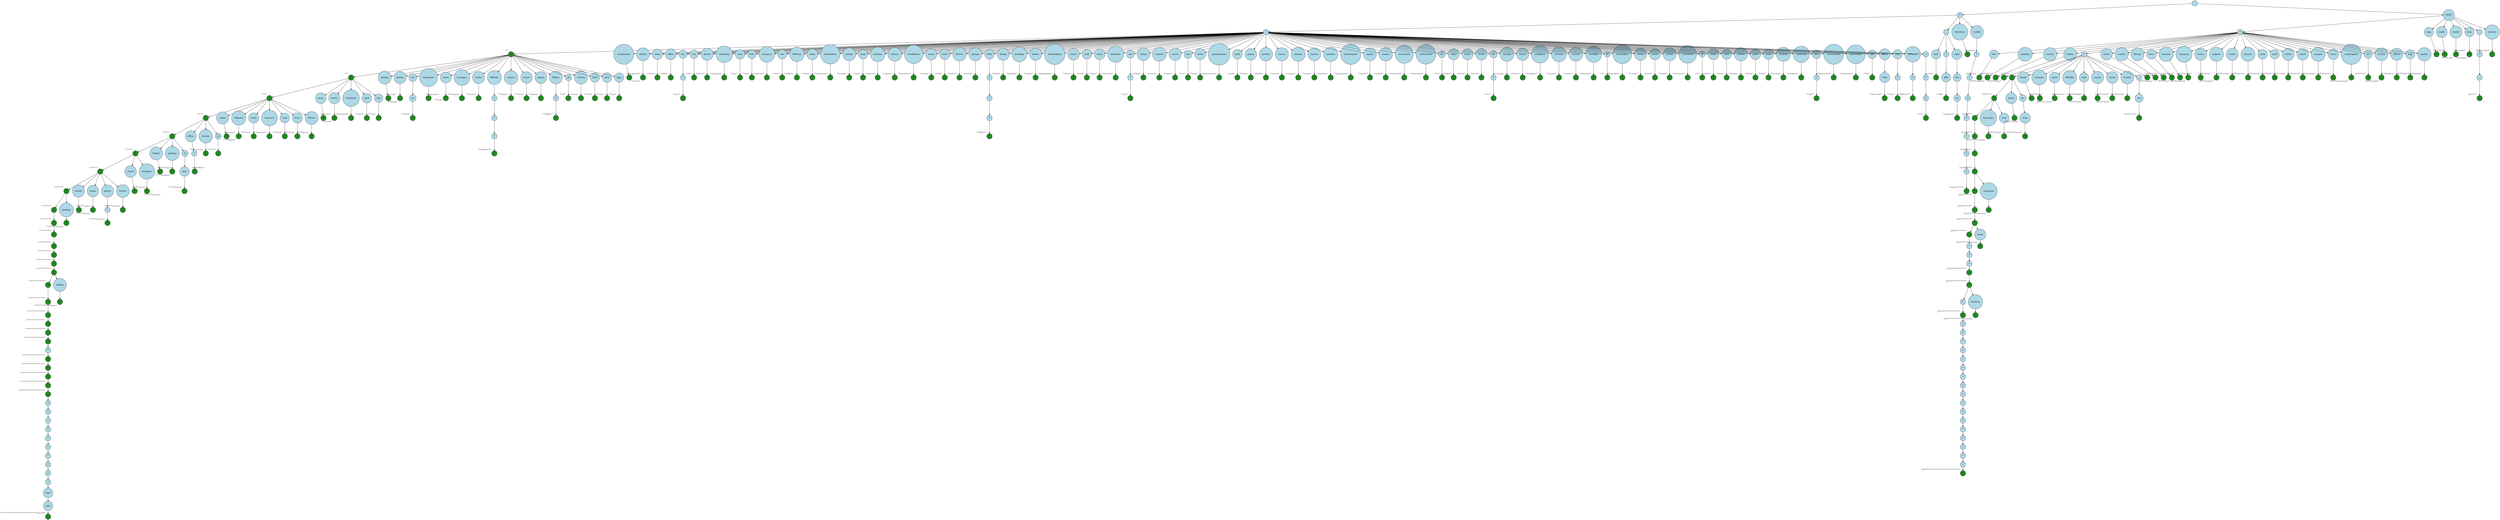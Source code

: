 digraph {
graph [
  nodesep=0.25,
  ranksep=0.3,
  splines=line
];
node [
  style=filled,
  fillcolor=lightblue,
  shape=circle
];
edge [
  arrowsize=0.8,
  color=black
];

94165189569744 [
  label=""
];
94165189609096 [
  label="*"
];
140291435793360 [
  label="*"
];
140291435798688 [
  label="*"
  xlabel=<<FONT COLOR="grey25" POINT-SIZE="12">***</FONT>>
  fillcolor="forestgreen"
  color="black"
];
140291435798400 [
  label="*"
  xlabel=<<FONT COLOR="grey25" POINT-SIZE="12">****</FONT>>
  fillcolor="forestgreen"
  color="black"
];
140291435798112 [
  label="*"
  xlabel=<<FONT COLOR="grey25" POINT-SIZE="12">*****</FONT>>
  fillcolor="forestgreen"
  color="black"
];
140291435797824 [
  label="*"
  xlabel=<<FONT COLOR="grey25" POINT-SIZE="12">******</FONT>>
  fillcolor="forestgreen"
  color="black"
];
140291435793120 [
  label="*"
  xlabel=<<FONT COLOR="grey25" POINT-SIZE="12">*******</FONT>>
  fillcolor="forestgreen"
  color="black"
];
140291433373296 [
  label="*"
  xlabel=<<FONT COLOR="grey25" POINT-SIZE="12">********</FONT>>
  fillcolor="forestgreen"
  color="black"
];
140291433365744 [
  label="*"
  xlabel=<<FONT COLOR="grey25" POINT-SIZE="12">*********</FONT>>
  fillcolor="forestgreen"
  color="black"
];
140291433380464 [
  label="*"
  xlabel=<<FONT COLOR="grey25" POINT-SIZE="12">**********</FONT>>
  fillcolor="forestgreen"
  color="black"
];
140291433370544 [
  label="*"
  xlabel=<<FONT COLOR="grey25" POINT-SIZE="12">***********</FONT>>
  fillcolor="forestgreen"
  color="black"
];
140291433378096 [
  label="*"
  xlabel=<<FONT COLOR="grey25" POINT-SIZE="12">************</FONT>>
  fillcolor="forestgreen"
  color="black"
];
140291433365808 [
  label="*"
  xlabel=<<FONT COLOR="grey25" POINT-SIZE="12">*************</FONT>>
  fillcolor="forestgreen"
  color="black"
];
140291433372976 [
  label="*"
  xlabel=<<FONT COLOR="grey25" POINT-SIZE="12">**************</FONT>>
  fillcolor="forestgreen"
  color="black"
];
140291433377520 [
  label="*"
  xlabel=<<FONT COLOR="grey25" POINT-SIZE="12">***************</FONT>>
  fillcolor="forestgreen"
  color="black"
];
140291433378992 [
  label="*"
  xlabel=<<FONT COLOR="grey25" POINT-SIZE="12">****************</FONT>>
  fillcolor="forestgreen"
  color="black"
];
140291433381168 [
  label="*"
  xlabel=<<FONT COLOR="grey25" POINT-SIZE="12">*****************</FONT>>
  fillcolor="forestgreen"
  color="black"
];
140291433379824 [
  label="*"
  xlabel=<<FONT COLOR="grey25" POINT-SIZE="12">******************</FONT>>
  fillcolor="forestgreen"
  color="black"
];
140291433368624 [
  label="*"
  xlabel=<<FONT COLOR="grey25" POINT-SIZE="12">*******************</FONT>>
  fillcolor="forestgreen"
  color="black"
];
140291433376368 [
  label="*"
  xlabel=<<FONT COLOR="grey25" POINT-SIZE="12">********************</FONT>>
  fillcolor="forestgreen"
  color="black"
];
140291433368688 [
  label="*"
  xlabel=<<FONT COLOR="grey25" POINT-SIZE="12">*********************</FONT>>
  fillcolor="forestgreen"
  color="black"
];
140291433376624 [
  label="*"
  xlabel=<<FONT COLOR="grey25" POINT-SIZE="12">**********************</FONT>>
  fillcolor="forestgreen"
  color="black"
];
140291433366448 [
  label="*"
  xlabel=<<FONT COLOR="grey25" POINT-SIZE="12">***********************</FONT>>
  fillcolor="forestgreen"
  color="black"
];
140289730786560 [
  label="*"
];
140289730780160 [
  label="*"
  xlabel=<<FONT COLOR="grey25" POINT-SIZE="12">*************************</FONT>>
  fillcolor="forestgreen"
  color="black"
];
140289730786400 [
  label="*"
  xlabel=<<FONT COLOR="grey25" POINT-SIZE="12">**************************</FONT>>
  fillcolor="forestgreen"
  color="black"
];
140289730777680 [
  label="*"
  xlabel=<<FONT COLOR="grey25" POINT-SIZE="12">***************************</FONT>>
  fillcolor="forestgreen"
  color="black"
];
140289730780720 [
  label="*"
  xlabel=<<FONT COLOR="grey25" POINT-SIZE="12">****************************</FONT>>
  fillcolor="forestgreen"
  color="black"
];
140289730781520 [
  label="*"
  xlabel=<<FONT COLOR="grey25" POINT-SIZE="12">*****************************</FONT>>
  fillcolor="forestgreen"
  color="black"
];
140289730774400 [
  label="*"
];
140289730779520 [
  label="*"
];
140289730782640 [
  label="*"
];
140289730777040 [
  label="*"
];
140289730775040 [
  label="*"
];
140289730783280 [
  label="*"
];
140289730777760 [
  label="*"
];
140289730777840 [
  label="*"
];
140289730782000 [
  label="*"
];
140289730774880 [
  label="*"
];
140291436913136 [
  label="door"
];
140291436913424 [
  label="next"
];
140291436911408 [
  label="*"
  xlabel=<<FONT COLOR="grey25" POINT-SIZE="12">***************************************doornext*</FONT>>
  fillcolor="forestgreen"
  color="black"
];
140291433372016 [
  label="london"
];
140291954617888 [
  label="*"
  xlabel=<<FONT COLOR="grey25" POINT-SIZE="12">*****************london*</FONT>>
  fillcolor="forestgreen"
  color="black"
];
140291433370288 [
  label="parking"
];
140291433376048 [
  label="*"
  xlabel=<<FONT COLOR="grey25" POINT-SIZE="12">**********parking*</FONT>>
  fillcolor="forestgreen"
  color="black"
];
140291433371568 [
  label="center"
];
140291433376176 [
  label="*"
  xlabel=<<FONT COLOR="grey25" POINT-SIZE="12">*********center*</FONT>>
  fillcolor="forestgreen"
  color="black"
];
140291433380080 [
  label="buses"
];
140291433368240 [
  label="*"
  xlabel=<<FONT COLOR="grey25" POINT-SIZE="12">*********buses*</FONT>>
  fillcolor="forestgreen"
  color="black"
];
140291433375024 [
  label="prison"
];
140291433370416 [
  label="*"
];
140291433366768 [
  label="*"
  xlabel=<<FONT COLOR="grey25" POINT-SIZE="12">*********prison**</FONT>>
  fillcolor="forestgreen"
  color="black"
];
140291433372592 [
  label="london"
];
140291433373680 [
  label="*"
  xlabel=<<FONT COLOR="grey25" POINT-SIZE="12">*********london*</FONT>>
  fillcolor="forestgreen"
  color="black"
];
140291433379632 [
  label="street"
];
140291433377008 [
  label="*"
  xlabel=<<FONT COLOR="grey25" POINT-SIZE="12">********street*</FONT>>
  fillcolor="forestgreen"
  color="black"
];
140291433371888 [
  label="brisbane"
];
140291433377968 [
  label="*"
  xlabel=<<FONT COLOR="grey25" POINT-SIZE="12">********brisbane*</FONT>>
  fillcolor="forestgreen"
  color="black"
];
140291433583344 [
  label="london"
];
140291433589616 [
  label="*"
  xlabel=<<FONT COLOR="grey25" POINT-SIZE="12">*******london*</FONT>>
  fillcolor="forestgreen"
  color="black"
];
140291433592304 [
  label="parking"
];
140291433593584 [
  label="*"
  xlabel=<<FONT COLOR="grey25" POINT-SIZE="12">*******parking*</FONT>>
  fillcolor="forestgreen"
  color="black"
];
140291433586928 [
  label="to"
];
140291433592560 [
  label="next"
];
140291433585072 [
  label="*"
  xlabel=<<FONT COLOR="grey25" POINT-SIZE="12">*******tonext*</FONT>>
  fillcolor="forestgreen"
  color="black"
];
140291433584752 [
  label="##es"
];
140291433589424 [
  label="*"
];
140291433582320 [
  label="*"
  xlabel=<<FONT COLOR="grey25" POINT-SIZE="12">******##es**</FONT>>
  fillcolor="forestgreen"
  color="black"
];
140291433581936 [
  label="toronto"
];
140291433586224 [
  label="*"
  xlabel=<<FONT COLOR="grey25" POINT-SIZE="12">******toronto*</FONT>>
  fillcolor="forestgreen"
  color="black"
];
140291433585456 [
  label="in"
];
140291433588592 [
  label="*"
  xlabel=<<FONT COLOR="grey25" POINT-SIZE="12">******in*</FONT>>
  fillcolor="forestgreen"
  color="black"
];
140291433589168 [
  label="center"
];
140291433583472 [
  label="*"
  xlabel=<<FONT COLOR="grey25" POINT-SIZE="12">*****center*</FONT>>
  fillcolor="forestgreen"
  color="black"
];
140291433587696 [
  label="##park"
];
140291433582832 [
  label="*"
  xlabel=<<FONT COLOR="grey25" POINT-SIZE="12">*****##park*</FONT>>
  fillcolor="forestgreen"
  color="black"
];
140291433592112 [
  label="town"
];
140291433588528 [
  label="*"
  xlabel=<<FONT COLOR="grey25" POINT-SIZE="12">*****town*</FONT>>
  fillcolor="forestgreen"
  color="black"
];
140291433588720 [
  label="entrance"
];
140291433585584 [
  label="*"
  xlabel=<<FONT COLOR="grey25" POINT-SIZE="12">*****entrance*</FONT>>
  fillcolor="forestgreen"
  color="black"
];
140291433585776 [
  label="area"
];
140291433589872 [
  label="*"
  xlabel=<<FONT COLOR="grey25" POINT-SIZE="12">*****area*</FONT>>
  fillcolor="forestgreen"
  color="black"
];
140291433580080 [
  label="front"
];
140291433579056 [
  label="*"
  xlabel=<<FONT COLOR="grey25" POINT-SIZE="12">*****front*</FONT>>
  fillcolor="forestgreen"
  color="black"
];
140291433589680 [
  label="library"
];
140291433586480 [
  label="*"
  xlabel=<<FONT COLOR="grey25" POINT-SIZE="12">*****library*</FONT>>
  fillcolor="forestgreen"
  color="black"
];
140291433584432 [
  label="macy"
];
140291433592624 [
  label="*"
  xlabel=<<FONT COLOR="grey25" POINT-SIZE="12">****macy*</FONT>>
  fillcolor="forestgreen"
  color="black"
];
140291433588464 [
  label="hours"
];
140291433588272 [
  label="*"
  xlabel=<<FONT COLOR="grey25" POINT-SIZE="12">****hours*</FONT>>
  fillcolor="forestgreen"
  color="black"
];
140291433586416 [
  label="landmark"
];
140291433581808 [
  label="*"
  xlabel=<<FONT COLOR="grey25" POINT-SIZE="12">****landmark*</FONT>>
  fillcolor="forestgreen"
  color="black"
];
140291433582512 [
  label="park"
];
140291433587888 [
  label="*"
  xlabel=<<FONT COLOR="grey25" POINT-SIZE="12">****park*</FONT>>
  fillcolor="forestgreen"
  color="black"
];
140291433584496 [
  label="city"
];
140291433579184 [
  label="*"
  xlabel=<<FONT COLOR="grey25" POINT-SIZE="12">****city*</FONT>>
  fillcolor="forestgreen"
  color="black"
];
140291433578928 [
  label="garage"
];
140291433584048 [
  label="*"
  xlabel=<<FONT COLOR="grey25" POINT-SIZE="12">***garage*</FONT>>
  fillcolor="forestgreen"
  color="black"
];
140291433590768 [
  label="dining"
];
140291433582576 [
  label="*"
  xlabel=<<FONT COLOR="grey25" POINT-SIZE="12">***dining*</FONT>>
  fillcolor="forestgreen"
  color="black"
];
140291433443280 [
  label="the"
];
140291433590128 [
  label="on"
];
140291433585520 [
  label="*"
  xlabel=<<FONT COLOR="grey25" POINT-SIZE="12">***theon*</FONT>>
  fillcolor="forestgreen"
  color="black"
];
140291433593328 [
  label="apartment"
];
140291433591536 [
  label="*"
  xlabel=<<FONT COLOR="grey25" POINT-SIZE="12">***apartment*</FONT>>
  fillcolor="forestgreen"
  color="black"
];
140291433581040 [
  label="route"
];
140291433590896 [
  label="*"
  xlabel=<<FONT COLOR="grey25" POINT-SIZE="12">***route*</FONT>>
  fillcolor="forestgreen"
  color="black"
];
140291433581872 [
  label="boutique"
];
140291433582384 [
  label="*"
  xlabel=<<FONT COLOR="grey25" POINT-SIZE="12">***boutique*</FONT>>
  fillcolor="forestgreen"
  color="black"
];
140291433589808 [
  label="center"
];
140291433579632 [
  label="*"
  xlabel=<<FONT COLOR="grey25" POINT-SIZE="12">***center*</FONT>>
  fillcolor="forestgreen"
  color="black"
];
140291433592176 [
  label="##dale"
];
140291433584560 [
  label="*"
];
140291433594800 [
  label="*"
];
140291433589040 [
  label="*"
];
140291433581424 [
  label="*"
  xlabel=<<FONT COLOR="grey25" POINT-SIZE="12">***##dale****</FONT>>
  fillcolor="forestgreen"
  color="black"
];
140291433580464 [
  label="visitors"
];
140291433588848 [
  label="*"
  xlabel=<<FONT COLOR="grey25" POINT-SIZE="12">***visitors*</FONT>>
  fillcolor="forestgreen"
  color="black"
];
140291433579504 [
  label="street"
];
140291433579568 [
  label="*"
  xlabel=<<FONT COLOR="grey25" POINT-SIZE="12">***street*</FONT>>
  fillcolor="forestgreen"
  color="black"
];
140291433594608 [
  label="phone"
];
140291433587120 [
  label="*"
  xlabel=<<FONT COLOR="grey25" POINT-SIZE="12">***phone*</FONT>>
  fillcolor="forestgreen"
  color="black"
];
140291433586672 [
  label="##gra"
];
140291433591280 [
  label="*"
];
140291433582768 [
  label="*"
  xlabel=<<FONT COLOR="grey25" POINT-SIZE="12">***##gra**</FONT>>
  fillcolor="forestgreen"
  color="black"
];
140291433434256 [
  label="cb"
];
140291433433536 [
  label="*"
  xlabel=<<FONT COLOR="grey25" POINT-SIZE="12">***cb*</FONT>>
  fillcolor="forestgreen"
  color="black"
];
140291433582256 [
  label="central"
];
140291433588784 [
  label="*"
  xlabel=<<FONT COLOR="grey25" POINT-SIZE="12">***central*</FONT>>
  fillcolor="forestgreen"
  color="black"
];
140291433444336 [
  label="food"
];
140291433583088 [
  label="*"
  xlabel=<<FONT COLOR="grey25" POINT-SIZE="12">***food*</FONT>>
  fillcolor="forestgreen"
  color="black"
];
140291433437856 [
  label="area"
];
140291433589744 [
  label="*"
  xlabel=<<FONT COLOR="grey25" POINT-SIZE="12">***area*</FONT>>
  fillcolor="forestgreen"
  color="black"
];
140291433439344 [
  label="plan"
];
140291433583024 [
  label="*"
  xlabel=<<FONT COLOR="grey25" POINT-SIZE="12">***plan*</FONT>>
  fillcolor="forestgreen"
  color="black"
];
140291433583664 [
  label="receptionist"
];
140291433587440 [
  label="*"
  xlabel=<<FONT COLOR="grey25" POINT-SIZE="12">**receptionist*</FONT>>
  fillcolor="forestgreen"
  color="black"
];
140291433586608 [
  label="station"
];
140291433590960 [
  label="*"
  xlabel=<<FONT COLOR="grey25" POINT-SIZE="12">**station*</FONT>>
  fillcolor="forestgreen"
  color="black"
];
140291433441120 [
  label="away"
];
140291433440928 [
  label="*"
  xlabel=<<FONT COLOR="grey25" POINT-SIZE="12">**away*</FONT>>
  fillcolor="forestgreen"
  color="black"
];
140291433587248 [
  label="office"
];
140291434333168 [
  label="*"
  xlabel=<<FONT COLOR="grey25" POINT-SIZE="12">**office*</FONT>>
  fillcolor="forestgreen"
  color="black"
];
140291433444720 [
  label="bus"
];
140291433432384 [
  label="*"
];
140291433432768 [
  label="*"
  xlabel=<<FONT COLOR="grey25" POINT-SIZE="12">**bus**</FONT>>
  fillcolor="forestgreen"
  color="black"
];
140291433433152 [
  label="city"
];
140291433439920 [
  label="*"
  xlabel=<<FONT COLOR="grey25" POINT-SIZE="12">**city*</FONT>>
  fillcolor="forestgreen"
  color="black"
];
140291434345904 [
  label="places"
];
140291434335344 [
  label="*"
  xlabel=<<FONT COLOR="grey25" POINT-SIZE="12">**places*</FONT>>
  fillcolor="forestgreen"
  color="black"
];
140291434337584 [
  label="exploring"
];
140291434338736 [
  label="*"
  xlabel=<<FONT COLOR="grey25" POINT-SIZE="12">**exploring*</FONT>>
  fillcolor="forestgreen"
  color="black"
];
140291433434016 [
  label="area"
];
140291433435120 [
  label="*"
  xlabel=<<FONT COLOR="grey25" POINT-SIZE="12">**area*</FONT>>
  fillcolor="forestgreen"
  color="black"
];
140291433432960 [
  label="hub"
];
140291433446400 [
  label="*"
  xlabel=<<FONT COLOR="grey25" POINT-SIZE="12">**hub*</FONT>>
  fillcolor="forestgreen"
  color="black"
];
140291434344240 [
  label="entrance"
];
140291434338032 [
  label="*"
  xlabel=<<FONT COLOR="grey25" POINT-SIZE="12">**entrance*</FONT>>
  fillcolor="forestgreen"
  color="black"
];
140291433444480 [
  label="east"
];
140291433446256 [
  label="*"
  xlabel=<<FONT COLOR="grey25" POINT-SIZE="12">**east*</FONT>>
  fillcolor="forestgreen"
  color="black"
];
140291434346672 [
  label="##bury"
];
140291434337520 [
  label="*"
  xlabel=<<FONT COLOR="grey25" POINT-SIZE="12">**##bury*</FONT>>
  fillcolor="forestgreen"
  color="black"
];
140291433447216 [
  label="milan"
];
140291434338608 [
  label="*"
  xlabel=<<FONT COLOR="grey25" POINT-SIZE="12">**milan*</FONT>>
  fillcolor="forestgreen"
  color="black"
];
140291434332528 [
  label="amsterdam"
];
140291434345328 [
  label="*"
  xlabel=<<FONT COLOR="grey25" POINT-SIZE="12">**amsterdam*</FONT>>
  fillcolor="forestgreen"
  color="black"
];
140291434336560 [
  label="europe"
];
140291434340144 [
  label="*"
  xlabel=<<FONT COLOR="grey25" POINT-SIZE="12">**europe*</FONT>>
  fillcolor="forestgreen"
  color="black"
];
140291433441168 [
  label="map"
];
140291433442704 [
  label="*"
  xlabel=<<FONT COLOR="grey25" POINT-SIZE="12">**map*</FONT>>
  fillcolor="forestgreen"
  color="black"
];
140291434348272 [
  label="stations"
];
140291434342640 [
  label="*"
  xlabel=<<FONT COLOR="grey25" POINT-SIZE="12">**stations*</FONT>>
  fillcolor="forestgreen"
  color="black"
];
140291434344048 [
  label="centers"
];
140291434332400 [
  label="*"
  xlabel=<<FONT COLOR="grey25" POINT-SIZE="12">**centers*</FONT>>
  fillcolor="forestgreen"
  color="black"
];
140291434346288 [
  label="manhattan"
];
140291434341040 [
  label="*"
  xlabel=<<FONT COLOR="grey25" POINT-SIZE="12">**manhattan*</FONT>>
  fillcolor="forestgreen"
  color="black"
];
140291433440592 [
  label="arena"
];
140291434338800 [
  label="*"
  xlabel=<<FONT COLOR="grey25" POINT-SIZE="12">**arena*</FONT>>
  fillcolor="forestgreen"
  color="black"
];
140291433439584 [
  label="hotel"
];
140291434344624 [
  label="*"
  xlabel=<<FONT COLOR="grey25" POINT-SIZE="12">**hotel*</FONT>>
  fillcolor="forestgreen"
  color="black"
];
140291434338416 [
  label="district"
];
140291434340464 [
  label="*"
  xlabel=<<FONT COLOR="grey25" POINT-SIZE="12">**district*</FONT>>
  fillcolor="forestgreen"
  color="black"
];
140291434341616 [
  label="garage"
];
140291434340656 [
  label="*"
  xlabel=<<FONT COLOR="grey25" POINT-SIZE="12">**garage*</FONT>>
  fillcolor="forestgreen"
  color="black"
];
140291436029888 [
  label="##y"
];
140291436031136 [
  label="*"
];
140291436032432 [
  label="*"
];
140291434345392 [
  label="*"
];
140291434339056 [
  label="*"
  xlabel=<<FONT COLOR="grey25" POINT-SIZE="12">**##y****</FONT>>
  fillcolor="forestgreen"
  color="black"
];
140291434347120 [
  label="dining"
];
140291434346032 [
  label="*"
  xlabel=<<FONT COLOR="grey25" POINT-SIZE="12">**dining*</FONT>>
  fillcolor="forestgreen"
  color="black"
];
140291434342384 [
  label="building"
];
140291434338864 [
  label="*"
  xlabel=<<FONT COLOR="grey25" POINT-SIZE="12">**building*</FONT>>
  fillcolor="forestgreen"
  color="black"
];
140291434335536 [
  label="lahore"
];
140291434337008 [
  label="*"
  xlabel=<<FONT COLOR="grey25" POINT-SIZE="12">**lahore*</FONT>>
  fillcolor="forestgreen"
  color="black"
];
140291434347440 [
  label="philadelphia"
];
140291434342512 [
  label="*"
  xlabel=<<FONT COLOR="grey25" POINT-SIZE="12">**philadelphia*</FONT>>
  fillcolor="forestgreen"
  color="black"
];
140291434343088 [
  label="street"
];
140291434334576 [
  label="*"
  xlabel=<<FONT COLOR="grey25" POINT-SIZE="12">**street*</FONT>>
  fillcolor="forestgreen"
  color="black"
];
140291436022016 [
  label="york"
];
140291436022976 [
  label="*"
  xlabel=<<FONT COLOR="grey25" POINT-SIZE="12">**york*</FONT>>
  fillcolor="forestgreen"
  color="black"
];
140291436023360 [
  label="salon"
];
140291434348080 [
  label="*"
  xlabel=<<FONT COLOR="grey25" POINT-SIZE="12">**salon*</FONT>>
  fillcolor="forestgreen"
  color="black"
];
140291434339312 [
  label="directory"
];
140291434342000 [
  label="*"
  xlabel=<<FONT COLOR="grey25" POINT-SIZE="12">**directory*</FONT>>
  fillcolor="forestgreen"
  color="black"
];
140291436025856 [
  label="out"
];
140291436031184 [
  label="*"
];
140291436032240 [
  label="*"
  xlabel=<<FONT COLOR="grey25" POINT-SIZE="12">**out**</FONT>>
  fillcolor="forestgreen"
  color="black"
];
140291434337328 [
  label="village"
];
140291434333296 [
  label="*"
  xlabel=<<FONT COLOR="grey25" POINT-SIZE="12">**village*</FONT>>
  fillcolor="forestgreen"
  color="black"
];
140291434339184 [
  label="centres"
];
140291434335664 [
  label="*"
  xlabel=<<FONT COLOR="grey25" POINT-SIZE="12">**centres*</FONT>>
  fillcolor="forestgreen"
  color="black"
];
140291434336752 [
  label="centre"
];
140291434343280 [
  label="*"
  xlabel=<<FONT COLOR="grey25" POINT-SIZE="12">**centre*</FONT>>
  fillcolor="forestgreen"
  color="black"
];
140291436025184 [
  label="ave"
];
140291436022064 [
  label="*"
  xlabel=<<FONT COLOR="grey25" POINT-SIZE="12">**ave*</FONT>>
  fillcolor="forestgreen"
  color="black"
];
140291434341104 [
  label="cities"
];
140291434337200 [
  label="*"
  xlabel=<<FONT COLOR="grey25" POINT-SIZE="12">**cities*</FONT>>
  fillcolor="forestgreen"
  color="black"
];
140291434333808 [
  label="pennsylvania"
];
140291434344560 [
  label="*"
  xlabel=<<FONT COLOR="grey25" POINT-SIZE="12">**pennsylvania*</FONT>>
  fillcolor="forestgreen"
  color="black"
];
140291436025328 [
  label="park"
];
140291436025568 [
  label="*"
  xlabel=<<FONT COLOR="grey25" POINT-SIZE="12">**park*</FONT>>
  fillcolor="forestgreen"
  color="black"
];
140291434336624 [
  label="palais"
];
140291434348208 [
  label="*"
  xlabel=<<FONT COLOR="grey25" POINT-SIZE="12">**palais*</FONT>>
  fillcolor="forestgreen"
  color="black"
];
140291434346736 [
  label="garden"
];
140291434344944 [
  label="*"
  xlabel=<<FONT COLOR="grey25" POINT-SIZE="12">**garden*</FONT>>
  fillcolor="forestgreen"
  color="black"
];
140291434340400 [
  label="venues"
];
140291434333232 [
  label="*"
  xlabel=<<FONT COLOR="grey25" POINT-SIZE="12">**venues*</FONT>>
  fillcolor="forestgreen"
  color="black"
];
140291434337264 [
  label="campus"
];
140291434347952 [
  label="*"
  xlabel=<<FONT COLOR="grey25" POINT-SIZE="12">**campus*</FONT>>
  fillcolor="forestgreen"
  color="black"
];
140291434347376 [
  label="london"
];
140291434337904 [
  label="*"
  xlabel=<<FONT COLOR="grey25" POINT-SIZE="12">**london*</FONT>>
  fillcolor="forestgreen"
  color="black"
];
140291434347504 [
  label="pavilion"
];
140291434342768 [
  label="*"
  xlabel=<<FONT COLOR="grey25" POINT-SIZE="12">**pavilion*</FONT>>
  fillcolor="forestgreen"
  color="black"
];
140291434340784 [
  label="indianapolis"
];
140291434335920 [
  label="*"
  xlabel=<<FONT COLOR="grey25" POINT-SIZE="12">**indianapolis*</FONT>>
  fillcolor="forestgreen"
  color="black"
];
140291434677936 [
  label="square"
];
140291434680688 [
  label="*"
  xlabel=<<FONT COLOR="grey25" POINT-SIZE="12">**square*</FONT>>
  fillcolor="forestgreen"
  color="black"
];
140291434691120 [
  label="avenue"
];
140291434692528 [
  label="*"
  xlabel=<<FONT COLOR="grey25" POINT-SIZE="12">**avenue*</FONT>>
  fillcolor="forestgreen"
  color="black"
];
140291434678256 [
  label="restaurant"
];
140291434687600 [
  label="*"
  xlabel=<<FONT COLOR="grey25" POINT-SIZE="12">**restaurant*</FONT>>
  fillcolor="forestgreen"
  color="black"
];
140291434682544 [
  label="switzerland"
];
140291434691504 [
  label="*"
  xlabel=<<FONT COLOR="grey25" POINT-SIZE="12">**switzerland*</FONT>>
  fillcolor="forestgreen"
  color="black"
];
140291436029648 [
  label="lot"
];
140291436030896 [
  label="*"
  xlabel=<<FONT COLOR="grey25" POINT-SIZE="12">**lot*</FONT>>
  fillcolor="forestgreen"
  color="black"
];
140291436030800 [
  label="tokyo"
];
140291434676272 [
  label="*"
  xlabel=<<FONT COLOR="grey25" POINT-SIZE="12">**tokyo*</FONT>>
  fillcolor="forestgreen"
  color="black"
];
140291436034832 [
  label="home"
];
140291436032384 [
  label="*"
  xlabel=<<FONT COLOR="grey25" POINT-SIZE="12">**home*</FONT>>
  fillcolor="forestgreen"
  color="black"
];
140291436031712 [
  label="bronx"
];
140291434684400 [
  label="*"
  xlabel=<<FONT COLOR="grey25" POINT-SIZE="12">**bronx*</FONT>>
  fillcolor="forestgreen"
  color="black"
];
140291436027248 [
  label="far"
];
140291436035648 [
  label="*"
];
140291436020624 [
  label="*"
  xlabel=<<FONT COLOR="grey25" POINT-SIZE="12">**far**</FONT>>
  fillcolor="forestgreen"
  color="black"
];
140291434688112 [
  label="chicago"
];
140291434687792 [
  label="*"
  xlabel=<<FONT COLOR="grey25" POINT-SIZE="12">**chicago*</FONT>>
  fillcolor="forestgreen"
  color="black"
];
140291434684784 [
  label="france"
];
140291434690992 [
  label="*"
  xlabel=<<FONT COLOR="grey25" POINT-SIZE="12">**france*</FONT>>
  fillcolor="forestgreen"
  color="black"
];
140291434689648 [
  label="neighbors"
];
140291434686832 [
  label="*"
  xlabel=<<FONT COLOR="grey25" POINT-SIZE="12">**neighbors*</FONT>>
  fillcolor="forestgreen"
  color="black"
];
140291434679984 [
  label="avenues"
];
140291434690352 [
  label="*"
  xlabel=<<FONT COLOR="grey25" POINT-SIZE="12">**avenues*</FONT>>
  fillcolor="forestgreen"
  color="black"
];
140291434691312 [
  label="visitors"
];
140291434686064 [
  label="*"
  xlabel=<<FONT COLOR="grey25" POINT-SIZE="12">**visitors*</FONT>>
  fillcolor="forestgreen"
  color="black"
];
140291434677488 [
  label="michigan"
];
140291434689392 [
  label="*"
  xlabel=<<FONT COLOR="grey25" POINT-SIZE="12">**michigan*</FONT>>
  fillcolor="forestgreen"
  color="black"
];
140290928854624 [
  label="la"
];
140290928855104 [
  label="*"
  xlabel=<<FONT COLOR="grey25" POINT-SIZE="12">**la*</FONT>>
  fillcolor="forestgreen"
  color="black"
];
140291434679664 [
  label="kensington"
];
140291434687728 [
  label="*"
  xlabel=<<FONT COLOR="grey25" POINT-SIZE="12">**kensington*</FONT>>
  fillcolor="forestgreen"
  color="black"
];
140291434692016 [
  label="center"
];
140291434684272 [
  label="*"
  xlabel=<<FONT COLOR="grey25" POINT-SIZE="12">**center*</FONT>>
  fillcolor="forestgreen"
  color="black"
];
140290928853904 [
  label="north"
];
140291434690160 [
  label="*"
  xlabel=<<FONT COLOR="grey25" POINT-SIZE="12">**north*</FONT>>
  fillcolor="forestgreen"
  color="black"
];
140291434685680 [
  label="outlets"
];
140291434692464 [
  label="*"
  xlabel=<<FONT COLOR="grey25" POINT-SIZE="12">**outlets*</FONT>>
  fillcolor="forestgreen"
  color="black"
];
140291434680560 [
  label="vancouver"
];
140291434678832 [
  label="*"
  xlabel=<<FONT COLOR="grey25" POINT-SIZE="12">**vancouver*</FONT>>
  fillcolor="forestgreen"
  color="black"
];
140290928865904 [
  label="nj"
];
140290928866336 [
  label="*"
  xlabel=<<FONT COLOR="grey25" POINT-SIZE="12">**nj*</FONT>>
  fillcolor="forestgreen"
  color="black"
];
140290928861824 [
  label="dubai"
];
140291434690672 [
  label="*"
  xlabel=<<FONT COLOR="grey25" POINT-SIZE="12">**dubai*</FONT>>
  fillcolor="forestgreen"
  color="black"
];
140290928868400 [
  label="barn"
];
140290928856256 [
  label="*"
  xlabel=<<FONT COLOR="grey25" POINT-SIZE="12">**barn*</FONT>>
  fillcolor="forestgreen"
  color="black"
];
140291434684208 [
  label="streets"
];
140291434682160 [
  label="*"
  xlabel=<<FONT COLOR="grey25" POINT-SIZE="12">**streets*</FONT>>
  fillcolor="forestgreen"
  color="black"
];
140290928864176 [
  label="paris"
];
140291434678128 [
  label="*"
  xlabel=<<FONT COLOR="grey25" POINT-SIZE="12">**paris*</FONT>>
  fillcolor="forestgreen"
  color="black"
];
140290928864704 [
  label="cairo"
];
140291434684720 [
  label="*"
  xlabel=<<FONT COLOR="grey25" POINT-SIZE="12">**cairo*</FONT>>
  fillcolor="forestgreen"
  color="black"
];
140291434682480 [
  label="parking"
];
140291434684144 [
  label="*"
  xlabel=<<FONT COLOR="grey25" POINT-SIZE="12">**parking*</FONT>>
  fillcolor="forestgreen"
  color="black"
];
140291434685360 [
  label="california"
];
140291434686000 [
  label="*"
  xlabel=<<FONT COLOR="grey25" POINT-SIZE="12">**california*</FONT>>
  fillcolor="forestgreen"
  color="black"
];
140290928864320 [
  label="alto"
];
140290928868112 [
  label="*"
];
140291434683440 [
  label="*"
  xlabel=<<FONT COLOR="grey25" POINT-SIZE="12">**alto**</FONT>>
  fillcolor="forestgreen"
  color="black"
];
140291434691760 [
  label="intersection"
];
140291434692336 [
  label="*"
  xlabel=<<FONT COLOR="grey25" POINT-SIZE="12">**intersection*</FONT>>
  fillcolor="forestgreen"
  color="black"
];
140291434690544 [
  label="attractions"
];
140291434691632 [
  label="*"
  xlabel=<<FONT COLOR="grey25" POINT-SIZE="12">**attractions*</FONT>>
  fillcolor="forestgreen"
  color="black"
];
140290928856544 [
  label="hall"
];
140290928854048 [
  label="*"
  xlabel=<<FONT COLOR="grey25" POINT-SIZE="12">**hall*</FONT>>
  fillcolor="forestgreen"
  color="black"
];
140290928854480 [
  label="##ca"
];
140291434688752 [
  label="tribe"
];
140291434685616 [
  label="*"
  xlabel=<<FONT COLOR="grey25" POINT-SIZE="12">**##catribe*</FONT>>
  fillcolor="forestgreen"
  color="black"
];
140290928855392 [
  label="stay"
];
140290928861152 [
  label="*"
];
140291434690224 [
  label="*"
  xlabel=<<FONT COLOR="grey25" POINT-SIZE="12">**stay**</FONT>>
  fillcolor="forestgreen"
  color="black"
];
140291434691248 [
  label="##hurst"
];
140291434686128 [
  label="*"
];
140291434676976 [
  label="*"
  xlabel=<<FONT COLOR="grey25" POINT-SIZE="12">**##hurst**</FONT>>
  fillcolor="forestgreen"
  color="black"
];
140290928859904 [
  label="c"
];
140290928863840 [
  label="*"
];
140290928868352 [
  label="d"
];
140290928862448 [
  label="*"
  xlabel=<<FONT COLOR="grey25" POINT-SIZE="12">**c*d*</FONT>>
  fillcolor="forestgreen"
  color="black"
];
140291435798640 [
  label="."
];
140290928866096 [
  label="east"
];
140290928853616 [
  label="*"
  xlabel=<<FONT COLOR="grey25" POINT-SIZE="12">*.east*</FONT>>
  fillcolor="forestgreen"
  color="black"
];
140290928853472 [
  label="*"
];
140290928855872 [
  label="##l"
];
140290928867296 [
  label="*"
  xlabel=<<FONT COLOR="grey25" POINT-SIZE="12">*.*##l*</FONT>>
  fillcolor="forestgreen"
  color="black"
];
140290928855776 [
  label="right"
];
140291434678064 [
  label="the"
];
140291434691824 [
  label="on"
];
140291434683888 [
  label="*"
  xlabel=<<FONT COLOR="grey25" POINT-SIZE="12">*.righttheon*</FONT>>
  fillcolor="forestgreen"
  color="black"
];
140291434686192 [
  label="directory"
];
140291434678384 [
  label="*"
  xlabel=<<FONT COLOR="grey25" POINT-SIZE="12">*directory*</FONT>>
  fillcolor="forestgreen"
  color="black"
];
140290928860336 [
  label="mobile"
];
140291434676720 [
  label="*"
];
140291434688368 [
  label="*"
];
140291434684016 [
  label="*"
];
140291429482352 [
  label="*"
];
140291429474032 [
  label="*"
];
140291429469040 [
  label="*"
];
140291429479472 [
  label="*"
];
140291429478704 [
  label="*"
  xlabel=<<FONT COLOR="grey25" POINT-SIZE="12">*mobile********</FONT>>
  fillcolor="forestgreen"
  color="black"
];
140291434466352 [
  label="[SEP]"
];
140291434531408 [
  label="*"
];
140291429470832 [
  label="hub"
];
140291429471152 [
  label="*"
  xlabel=<<FONT COLOR="grey25" POINT-SIZE="12">[SEP]*hub*</FONT>>
  fillcolor="forestgreen"
  color="black"
];
140291429479536 [
  label="parking"
];
140291429477936 [
  label="*"
  xlabel=<<FONT COLOR="grey25" POINT-SIZE="12">[SEP]*parking*</FONT>>
  fillcolor="forestgreen"
  color="black"
];
140291429478128 [
  label="streets"
];
140291429468528 [
  label="*"
  xlabel=<<FONT COLOR="grey25" POINT-SIZE="12">[SEP]*streets*</FONT>>
  fillcolor="forestgreen"
  color="black"
];
140291429478768 [
  label="london"
];
140291429476016 [
  label="*"
  xlabel=<<FONT COLOR="grey25" POINT-SIZE="12">[SEP]*london*</FONT>>
  fillcolor="forestgreen"
  color="black"
];
140291434541056 [
  label="*"
];
140291429474992 [
  label="*"
  xlabel=<<FONT COLOR="grey25" POINT-SIZE="12">[SEP]***</FONT>>
  fillcolor="forestgreen"
  color="black"
];
140291429477296 [
  label="*"
  xlabel=<<FONT COLOR="grey25" POINT-SIZE="12">[SEP]****</FONT>>
  fillcolor="forestgreen"
  color="black"
];
140291429479088 [
  label="*"
  xlabel=<<FONT COLOR="grey25" POINT-SIZE="12">[SEP]*****</FONT>>
  fillcolor="forestgreen"
  color="black"
];
140291429481200 [
  label="*"
  xlabel=<<FONT COLOR="grey25" POINT-SIZE="12">[SEP]******</FONT>>
  fillcolor="forestgreen"
  color="black"
];
140291429472368 [
  label="*"
  xlabel=<<FONT COLOR="grey25" POINT-SIZE="12">[SEP]*******</FONT>>
  fillcolor="forestgreen"
  color="black"
];
140291429481008 [
  label="*"
  xlabel=<<FONT COLOR="grey25" POINT-SIZE="12">[SEP]********</FONT>>
  fillcolor="forestgreen"
  color="black"
];
140291429467440 [
  label="*"
  xlabel=<<FONT COLOR="grey25" POINT-SIZE="12">[SEP]*********</FONT>>
  fillcolor="forestgreen"
  color="black"
];
140291429475376 [
  label="*"
  xlabel=<<FONT COLOR="grey25" POINT-SIZE="12">[SEP]**********</FONT>>
  fillcolor="forestgreen"
  color="black"
];
140291429481968 [
  label="*"
  xlabel=<<FONT COLOR="grey25" POINT-SIZE="12">[SEP]***********</FONT>>
  fillcolor="forestgreen"
  color="black"
];
140291429471920 [
  label="*"
  xlabel=<<FONT COLOR="grey25" POINT-SIZE="12">[SEP]************</FONT>>
  fillcolor="forestgreen"
  color="black"
];
140291429477232 [
  label="*"
];
140291429480816 [
  label="*"
];
140291429474672 [
  label="*"
];
140291429468144 [
  label="*"
  xlabel=<<FONT COLOR="grey25" POINT-SIZE="12">[SEP]****************</FONT>>
  fillcolor="forestgreen"
  color="black"
];
140291429472624 [
  label="*"
  xlabel=<<FONT COLOR="grey25" POINT-SIZE="12">[SEP]*****************</FONT>>
  fillcolor="forestgreen"
  color="black"
];
140291429466800 [
  label="*"
];
140289730787840 [
  label="*"
  xlabel=<<FONT COLOR="grey25" POINT-SIZE="12">[SEP]*******************</FONT>>
  fillcolor="forestgreen"
  color="black"
];
140289730787120 [
  label="*"
];
140289730779200 [
  label="*"
];
140289730788720 [
  label="*"
];
140289730783440 [
  label="*"
];
140289730776080 [
  label="*"
];
140289730783120 [
  label="*"
];
140289730776800 [
  label="*"
];
140289730783920 [
  label="*"
];
140289730777120 [
  label="*"
];
140289730785360 [
  label="*"
];
140289730783760 [
  label="*"
];
140289730782320 [
  label="*"
];
140289730775120 [
  label="*"
];
140289730781040 [
  label="*"
];
140289730784240 [
  label="*"
];
140289711138416 [
  label="*"
];
140289711136304 [
  label="*"
];
140289711139088 [
  label="*"
  xlabel=<<FONT COLOR="grey25" POINT-SIZE="12">[SEP]*************************************</FONT>>
  fillcolor="forestgreen"
  color="black"
];
140294642664512 [
  label="location"
];
140289730785840 [
  label="*"
  xlabel=<<FONT COLOR="grey25" POINT-SIZE="12">[SEP]*****************location*</FONT>>
  fillcolor="forestgreen"
  color="black"
];
140291429476080 [
  label="home"
];
140291429473776 [
  label="*"
  xlabel=<<FONT COLOR="grey25" POINT-SIZE="12">[SEP]***********home*</FONT>>
  fillcolor="forestgreen"
  color="black"
];
140291429466224 [
  label="anywhere"
];
140291429466288 [
  label="*"
  xlabel=<<FONT COLOR="grey25" POINT-SIZE="12">[SEP]********anywhere*</FONT>>
  fillcolor="forestgreen"
  color="black"
];
140291429473648 [
  label="boroughs"
];
140291429474224 [
  label="*"
  xlabel=<<FONT COLOR="grey25" POINT-SIZE="12">[SEP]****boroughs*</FONT>>
  fillcolor="forestgreen"
  color="black"
];
140291429479728 [
  label="near"
];
140291429468016 [
  label="*"
  xlabel=<<FONT COLOR="grey25" POINT-SIZE="12">[SEP]****near*</FONT>>
  fillcolor="forestgreen"
  color="black"
];
140291429478896 [
  label="areas"
];
140291429475760 [
  label="*"
  xlabel=<<FONT COLOR="grey25" POINT-SIZE="12">[SEP]***areas*</FONT>>
  fillcolor="forestgreen"
  color="black"
];
140291429474288 [
  label="by"
];
140291429479792 [
  label="close"
];
140291429468976 [
  label="*"
  xlabel=<<FONT COLOR="grey25" POINT-SIZE="12">[SEP]***byclose*</FONT>>
  fillcolor="forestgreen"
  color="black"
];
140291429473200 [
  label="banks"
];
140291429481904 [
  label="*"
  xlabel=<<FONT COLOR="grey25" POINT-SIZE="12">[SEP]**banks*</FONT>>
  fillcolor="forestgreen"
  color="black"
];
140291429469616 [
  label="avenues"
];
140291429471856 [
  label="*"
  xlabel=<<FONT COLOR="grey25" POINT-SIZE="12">[SEP]**avenues*</FONT>>
  fillcolor="forestgreen"
  color="black"
];
140291429481136 [
  label="place"
];
140291429480496 [
  label="*"
  xlabel=<<FONT COLOR="grey25" POINT-SIZE="12">[SEP]**place*</FONT>>
  fillcolor="forestgreen"
  color="black"
];
140291429481456 [
  label="##dilly"
];
140291429477680 [
  label="*"
  xlabel=<<FONT COLOR="grey25" POINT-SIZE="12">[SEP]**##dilly*</FONT>>
  fillcolor="forestgreen"
  color="black"
];
140291429474544 [
  label="mall"
];
140291429478320 [
  label="*"
  xlabel=<<FONT COLOR="grey25" POINT-SIZE="12">[SEP]**mall*</FONT>>
  fillcolor="forestgreen"
  color="black"
];
140291429472112 [
  label="centre"
];
140291429473584 [
  label="*"
  xlabel=<<FONT COLOR="grey25" POINT-SIZE="12">[SEP]**centre*</FONT>>
  fillcolor="forestgreen"
  color="black"
];
140291429477424 [
  label="street"
];
140291429475952 [
  label="*"
  xlabel=<<FONT COLOR="grey25" POINT-SIZE="12">[SEP]**street*</FONT>>
  fillcolor="forestgreen"
  color="black"
];
140291429469552 [
  label="facility"
];
140291429467696 [
  label="*"
  xlabel=<<FONT COLOR="grey25" POINT-SIZE="12">[SEP]**facility*</FONT>>
  fillcolor="forestgreen"
  color="black"
];
140291429478448 [
  label="."
];
140291429473456 [
  label="ave"
];
140291429467376 [
  label="*"
  xlabel=<<FONT COLOR="grey25" POINT-SIZE="12">[SEP]**.ave*</FONT>>
  fillcolor="forestgreen"
  color="black"
];
140291429478192 [
  label="street"
];
140291435983280 [
  label="*"
  xlabel=<<FONT COLOR="grey25" POINT-SIZE="12">[SEP]*street*</FONT>>
  fillcolor="forestgreen"
  color="black"
];
140291435971952 [
  label="venues"
];
140291435974960 [
  label="*"
  xlabel=<<FONT COLOR="grey25" POINT-SIZE="12">[SEP]*venues*</FONT>>
  fillcolor="forestgreen"
  color="black"
];
140291435973488 [
  label="library"
];
140291435985584 [
  label="*"
  xlabel=<<FONT COLOR="grey25" POINT-SIZE="12">[SEP]*library*</FONT>>
  fillcolor="forestgreen"
  color="black"
];
140291435972144 [
  label="here"
];
140291435978032 [
  label="*"
  xlabel=<<FONT COLOR="grey25" POINT-SIZE="12">[SEP]*here*</FONT>>
  fillcolor="forestgreen"
  color="black"
];
140291435973424 [
  label="location"
];
140291435971888 [
  label="*"
  xlabel=<<FONT COLOR="grey25" POINT-SIZE="12">[SEP]*location*</FONT>>
  fillcolor="forestgreen"
  color="black"
];
140291435974576 [
  label="hamburg"
];
140291435971184 [
  label="*"
  xlabel=<<FONT COLOR="grey25" POINT-SIZE="12">[SEP]*hamburg*</FONT>>
  fillcolor="forestgreen"
  color="black"
];
140291435974512 [
  label="stores"
];
140291435975728 [
  label="*"
  xlabel=<<FONT COLOR="grey25" POINT-SIZE="12">[SEP]*stores*</FONT>>
  fillcolor="forestgreen"
  color="black"
];
140291435980976 [
  label="angeles"
];
140291435977136 [
  label="*"
  xlabel=<<FONT COLOR="grey25" POINT-SIZE="12">[SEP]*angeles*</FONT>>
  fillcolor="forestgreen"
  color="black"
];
140291435978096 [
  label="center"
];
140291435973744 [
  label="*"
  xlabel=<<FONT COLOR="grey25" POINT-SIZE="12">[SEP]*center*</FONT>>
  fillcolor="forestgreen"
  color="black"
];
140291435972400 [
  label="interior"
];
140291435980080 [
  label="*"
  xlabel=<<FONT COLOR="grey25" POINT-SIZE="12">[SEP]*interior*</FONT>>
  fillcolor="forestgreen"
  color="black"
];
140291435986160 [
  label="park"
];
140291435975792 [
  label="*"
  xlabel=<<FONT COLOR="grey25" POINT-SIZE="12">[SEP]*park*</FONT>>
  fillcolor="forestgreen"
  color="black"
];
140291435985072 [
  label="mall"
];
140291435985712 [
  label="*"
  xlabel=<<FONT COLOR="grey25" POINT-SIZE="12">[SEP]*mall*</FONT>>
  fillcolor="forestgreen"
  color="black"
];
140291435971248 [
  label="centre"
];
140291435972848 [
  label="*"
  xlabel=<<FONT COLOR="grey25" POINT-SIZE="12">[SEP]*centre*</FONT>>
  fillcolor="forestgreen"
  color="black"
];
140291435978992 [
  label="wharf"
];
140291435983344 [
  label="*"
  xlabel=<<FONT COLOR="grey25" POINT-SIZE="12">[SEP]*wharf*</FONT>>
  fillcolor="forestgreen"
  color="black"
];
140291435973104 [
  label="campus"
];
140291435972976 [
  label="*"
  xlabel=<<FONT COLOR="grey25" POINT-SIZE="12">[SEP]*campus*</FONT>>
  fillcolor="forestgreen"
  color="black"
];
140291435973680 [
  label="store"
];
140291435973936 [
  label="*"
  xlabel=<<FONT COLOR="grey25" POINT-SIZE="12">[SEP]*store*</FONT>>
  fillcolor="forestgreen"
  color="black"
];
140291435972016 [
  label="indianapolis"
];
140291435970608 [
  label="*"
  xlabel=<<FONT COLOR="grey25" POINT-SIZE="12">[SEP]*indianapolis*</FONT>>
  fillcolor="forestgreen"
  color="black"
];
140291435971696 [
  label="ave"
];
140291435983664 [
  label="*"
  xlabel=<<FONT COLOR="grey25" POINT-SIZE="12">[SEP]*ave*</FONT>>
  fillcolor="forestgreen"
  color="black"
];
140291435978928 [
  label="facility"
];
140291435974384 [
  label="*"
  xlabel=<<FONT COLOR="grey25" POINT-SIZE="12">[SEP]*facility*</FONT>>
  fillcolor="forestgreen"
  color="black"
];
140291435972464 [
  label="offices"
];
140291435975152 [
  label="*"
  xlabel=<<FONT COLOR="grey25" POINT-SIZE="12">[SEP]*offices*</FONT>>
  fillcolor="forestgreen"
  color="black"
];
140291435984816 [
  label="map"
];
140291435970736 [
  label="*"
  xlabel=<<FONT COLOR="grey25" POINT-SIZE="12">[SEP]*map*</FONT>>
  fillcolor="forestgreen"
  color="black"
];
140291435974128 [
  label="quebec"
];
140291435977840 [
  label="*"
  xlabel=<<FONT COLOR="grey25" POINT-SIZE="12">[SEP]*quebec*</FONT>>
  fillcolor="forestgreen"
  color="black"
];
140291435979760 [
  label="map"
];
140291435972336 [
  label="*"
  xlabel=<<FONT COLOR="grey25" POINT-SIZE="12">[SEP]map*</FONT>>
  fillcolor="forestgreen"
  color="black"
];
140291435983216 [
  label="malls"
];
140291435979248 [
  label="*"
  xlabel=<<FONT COLOR="grey25" POINT-SIZE="12">[SEP]malls*</FONT>>
  fillcolor="forestgreen"
  color="black"
];
140291435982256 [
  label="center"
];
140291435986288 [
  label="*"
  xlabel=<<FONT COLOR="grey25" POINT-SIZE="12">[SEP]center*</FONT>>
  fillcolor="forestgreen"
  color="black"
];
140291435977392 [
  label="lyon"
];
140291435976432 [
  label="*"
  xlabel=<<FONT COLOR="grey25" POINT-SIZE="12">[SEP]lyon*</FONT>>
  fillcolor="forestgreen"
  color="black"
];
140290897098864 [
  label="."
];
140290897100016 [
  label="*"
];
140291435979888 [
  label=","
];
140291435975920 [
  label="*"
  xlabel=<<FONT COLOR="grey25" POINT-SIZE="12">[SEP].*,*</FONT>>
  fillcolor="forestgreen"
  color="black"
];
140291435983536 [
  label="location"
];
140291435973168 [
  label="*"
  xlabel=<<FONT COLOR="grey25" POINT-SIZE="12">[SEP]location*</FONT>>
  fillcolor="forestgreen"
  color="black"
];
140291436913424 -> 140291436911408 [

];
140291436913136 -> 140291436913424 [

];
140289730774880 -> 140291436913136 [

];
140289730782000 -> 140289730774880 [

];
140289730777840 -> 140289730782000 [

];
140289730777760 -> 140289730777840 [

];
140289730783280 -> 140289730777760 [

];
140289730775040 -> 140289730783280 [

];
140289730777040 -> 140289730775040 [

];
140289730782640 -> 140289730777040 [

];
140289730779520 -> 140289730782640 [

];
140289730774400 -> 140289730779520 [

];
140289730781520 -> 140289730774400 [

];
140289730780720 -> 140289730781520 [

];
140289730777680 -> 140289730780720 [

];
140289730786400 -> 140289730777680 [

];
140289730780160 -> 140289730786400 [

];
140289730786560 -> 140289730780160 [

];
140291433366448 -> 140289730786560 [

];
140291433376624 -> 140291433366448 [

];
140291433368688 -> 140291433376624 [

];
140291433376368 -> 140291433368688 [

];
140291433368624 -> 140291433376368 [

];
140291433379824 -> 140291433368624 [

];
140291433381168 -> 140291433379824 [

];
140291433372016 -> 140291954617888 [

];
140291433381168 -> 140291433372016 [

];
140291433378992 -> 140291433381168 [

];
140291433377520 -> 140291433378992 [

];
140291433372976 -> 140291433377520 [

];
140291433365808 -> 140291433372976 [

];
140291433378096 -> 140291433365808 [

];
140291433370544 -> 140291433378096 [

];
140291433380464 -> 140291433370544 [

];
140291433370288 -> 140291433376048 [

];
140291433380464 -> 140291433370288 [

];
140291433365744 -> 140291433380464 [

];
140291433371568 -> 140291433376176 [

];
140291433365744 -> 140291433371568 [

];
140291433380080 -> 140291433368240 [

];
140291433365744 -> 140291433380080 [

];
140291433370416 -> 140291433366768 [

];
140291433375024 -> 140291433370416 [

];
140291433365744 -> 140291433375024 [

];
140291433372592 -> 140291433373680 [

];
140291433365744 -> 140291433372592 [

];
140291433373296 -> 140291433365744 [

];
140291433379632 -> 140291433377008 [

];
140291433373296 -> 140291433379632 [

];
140291433371888 -> 140291433377968 [

];
140291433373296 -> 140291433371888 [

];
140291435793120 -> 140291433373296 [

];
140291433583344 -> 140291433589616 [

];
140291435793120 -> 140291433583344 [

];
140291433592304 -> 140291433593584 [

];
140291435793120 -> 140291433592304 [

];
140291433592560 -> 140291433585072 [

];
140291433586928 -> 140291433592560 [

];
140291435793120 -> 140291433586928 [

];
140291435797824 -> 140291435793120 [

];
140291433589424 -> 140291433582320 [

];
140291433584752 -> 140291433589424 [

];
140291435797824 -> 140291433584752 [

];
140291433581936 -> 140291433586224 [

];
140291435797824 -> 140291433581936 [

];
140291433585456 -> 140291433588592 [

];
140291435797824 -> 140291433585456 [

];
140291435798112 -> 140291435797824 [

];
140291433589168 -> 140291433583472 [

];
140291435798112 -> 140291433589168 [

];
140291433587696 -> 140291433582832 [

];
140291435798112 -> 140291433587696 [

];
140291433592112 -> 140291433588528 [

];
140291435798112 -> 140291433592112 [

];
140291433588720 -> 140291433585584 [

];
140291435798112 -> 140291433588720 [

];
140291433585776 -> 140291433589872 [

];
140291435798112 -> 140291433585776 [

];
140291433580080 -> 140291433579056 [

];
140291435798112 -> 140291433580080 [

];
140291433589680 -> 140291433586480 [

];
140291435798112 -> 140291433589680 [

];
140291435798400 -> 140291435798112 [

];
140291433584432 -> 140291433592624 [

];
140291435798400 -> 140291433584432 [

];
140291433588464 -> 140291433588272 [

];
140291435798400 -> 140291433588464 [

];
140291433586416 -> 140291433581808 [

];
140291435798400 -> 140291433586416 [

];
140291433582512 -> 140291433587888 [

];
140291435798400 -> 140291433582512 [

];
140291433584496 -> 140291433579184 [

];
140291435798400 -> 140291433584496 [

];
140291435798688 -> 140291435798400 [

];
140291433578928 -> 140291433584048 [

];
140291435798688 -> 140291433578928 [

];
140291433590768 -> 140291433582576 [

];
140291435798688 -> 140291433590768 [

];
140291433590128 -> 140291433585520 [

];
140291433443280 -> 140291433590128 [

];
140291435798688 -> 140291433443280 [

];
140291433593328 -> 140291433591536 [

];
140291435798688 -> 140291433593328 [

];
140291433581040 -> 140291433590896 [

];
140291435798688 -> 140291433581040 [

];
140291433581872 -> 140291433582384 [

];
140291435798688 -> 140291433581872 [

];
140291433589808 -> 140291433579632 [

];
140291435798688 -> 140291433589808 [

];
140291433589040 -> 140291433581424 [

];
140291433594800 -> 140291433589040 [

];
140291433584560 -> 140291433594800 [

];
140291433592176 -> 140291433584560 [

];
140291435798688 -> 140291433592176 [

];
140291433580464 -> 140291433588848 [

];
140291435798688 -> 140291433580464 [

];
140291433579504 -> 140291433579568 [

];
140291435798688 -> 140291433579504 [

];
140291433594608 -> 140291433587120 [

];
140291435798688 -> 140291433594608 [

];
140291433591280 -> 140291433582768 [

];
140291433586672 -> 140291433591280 [

];
140291435798688 -> 140291433586672 [

];
140291433434256 -> 140291433433536 [

];
140291435798688 -> 140291433434256 [

];
140291433582256 -> 140291433588784 [

];
140291435798688 -> 140291433582256 [

];
140291433444336 -> 140291433583088 [

];
140291435798688 -> 140291433444336 [

];
140291433437856 -> 140291433589744 [

];
140291435798688 -> 140291433437856 [

];
140291433439344 -> 140291433583024 [

];
140291435798688 -> 140291433439344 [

];
140291435793360 -> 140291435798688 [

];
140291433583664 -> 140291433587440 [

];
140291435793360 -> 140291433583664 [

];
140291433586608 -> 140291433590960 [

];
140291435793360 -> 140291433586608 [

];
140291433441120 -> 140291433440928 [

];
140291435793360 -> 140291433441120 [

];
140291433587248 -> 140291434333168 [

];
140291435793360 -> 140291433587248 [

];
140291433432384 -> 140291433432768 [

];
140291433444720 -> 140291433432384 [

];
140291435793360 -> 140291433444720 [

];
140291433433152 -> 140291433439920 [

];
140291435793360 -> 140291433433152 [

];
140291434345904 -> 140291434335344 [

];
140291435793360 -> 140291434345904 [

];
140291434337584 -> 140291434338736 [

];
140291435793360 -> 140291434337584 [

];
140291433434016 -> 140291433435120 [

];
140291435793360 -> 140291433434016 [

];
140291433432960 -> 140291433446400 [

];
140291435793360 -> 140291433432960 [

];
140291434344240 -> 140291434338032 [

];
140291435793360 -> 140291434344240 [

];
140291433444480 -> 140291433446256 [

];
140291435793360 -> 140291433444480 [

];
140291434346672 -> 140291434337520 [

];
140291435793360 -> 140291434346672 [

];
140291433447216 -> 140291434338608 [

];
140291435793360 -> 140291433447216 [

];
140291434332528 -> 140291434345328 [

];
140291435793360 -> 140291434332528 [

];
140291434336560 -> 140291434340144 [

];
140291435793360 -> 140291434336560 [

];
140291433441168 -> 140291433442704 [

];
140291435793360 -> 140291433441168 [

];
140291434348272 -> 140291434342640 [

];
140291435793360 -> 140291434348272 [

];
140291434344048 -> 140291434332400 [

];
140291435793360 -> 140291434344048 [

];
140291434346288 -> 140291434341040 [

];
140291435793360 -> 140291434346288 [

];
140291433440592 -> 140291434338800 [

];
140291435793360 -> 140291433440592 [

];
140291433439584 -> 140291434344624 [

];
140291435793360 -> 140291433439584 [

];
140291434338416 -> 140291434340464 [

];
140291435793360 -> 140291434338416 [

];
140291434341616 -> 140291434340656 [

];
140291435793360 -> 140291434341616 [

];
140291434345392 -> 140291434339056 [

];
140291436032432 -> 140291434345392 [

];
140291436031136 -> 140291436032432 [

];
140291436029888 -> 140291436031136 [

];
140291435793360 -> 140291436029888 [

];
140291434347120 -> 140291434346032 [

];
140291435793360 -> 140291434347120 [

];
140291434342384 -> 140291434338864 [

];
140291435793360 -> 140291434342384 [

];
140291434335536 -> 140291434337008 [

];
140291435793360 -> 140291434335536 [

];
140291434347440 -> 140291434342512 [

];
140291435793360 -> 140291434347440 [

];
140291434343088 -> 140291434334576 [

];
140291435793360 -> 140291434343088 [

];
140291436022016 -> 140291436022976 [

];
140291435793360 -> 140291436022016 [

];
140291436023360 -> 140291434348080 [

];
140291435793360 -> 140291436023360 [

];
140291434339312 -> 140291434342000 [

];
140291435793360 -> 140291434339312 [

];
140291436031184 -> 140291436032240 [

];
140291436025856 -> 140291436031184 [

];
140291435793360 -> 140291436025856 [

];
140291434337328 -> 140291434333296 [

];
140291435793360 -> 140291434337328 [

];
140291434339184 -> 140291434335664 [

];
140291435793360 -> 140291434339184 [

];
140291434336752 -> 140291434343280 [

];
140291435793360 -> 140291434336752 [

];
140291436025184 -> 140291436022064 [

];
140291435793360 -> 140291436025184 [

];
140291434341104 -> 140291434337200 [

];
140291435793360 -> 140291434341104 [

];
140291434333808 -> 140291434344560 [

];
140291435793360 -> 140291434333808 [

];
140291436025328 -> 140291436025568 [

];
140291435793360 -> 140291436025328 [

];
140291434336624 -> 140291434348208 [

];
140291435793360 -> 140291434336624 [

];
140291434346736 -> 140291434344944 [

];
140291435793360 -> 140291434346736 [

];
140291434340400 -> 140291434333232 [

];
140291435793360 -> 140291434340400 [

];
140291434337264 -> 140291434347952 [

];
140291435793360 -> 140291434337264 [

];
140291434347376 -> 140291434337904 [

];
140291435793360 -> 140291434347376 [

];
140291434347504 -> 140291434342768 [

];
140291435793360 -> 140291434347504 [

];
140291434340784 -> 140291434335920 [

];
140291435793360 -> 140291434340784 [

];
140291434677936 -> 140291434680688 [

];
140291435793360 -> 140291434677936 [

];
140291434691120 -> 140291434692528 [

];
140291435793360 -> 140291434691120 [

];
140291434678256 -> 140291434687600 [

];
140291435793360 -> 140291434678256 [

];
140291434682544 -> 140291434691504 [

];
140291435793360 -> 140291434682544 [

];
140291436029648 -> 140291436030896 [

];
140291435793360 -> 140291436029648 [

];
140291436030800 -> 140291434676272 [

];
140291435793360 -> 140291436030800 [

];
140291436034832 -> 140291436032384 [

];
140291435793360 -> 140291436034832 [

];
140291436031712 -> 140291434684400 [

];
140291435793360 -> 140291436031712 [

];
140291436035648 -> 140291436020624 [

];
140291436027248 -> 140291436035648 [

];
140291435793360 -> 140291436027248 [

];
140291434688112 -> 140291434687792 [

];
140291435793360 -> 140291434688112 [

];
140291434684784 -> 140291434690992 [

];
140291435793360 -> 140291434684784 [

];
140291434689648 -> 140291434686832 [

];
140291435793360 -> 140291434689648 [

];
140291434679984 -> 140291434690352 [

];
140291435793360 -> 140291434679984 [

];
140291434691312 -> 140291434686064 [

];
140291435793360 -> 140291434691312 [

];
140291434677488 -> 140291434689392 [

];
140291435793360 -> 140291434677488 [

];
140290928854624 -> 140290928855104 [

];
140291435793360 -> 140290928854624 [

];
140291434679664 -> 140291434687728 [

];
140291435793360 -> 140291434679664 [

];
140291434692016 -> 140291434684272 [

];
140291435793360 -> 140291434692016 [

];
140290928853904 -> 140291434690160 [

];
140291435793360 -> 140290928853904 [

];
140291434685680 -> 140291434692464 [

];
140291435793360 -> 140291434685680 [

];
140291434680560 -> 140291434678832 [

];
140291435793360 -> 140291434680560 [

];
140290928865904 -> 140290928866336 [

];
140291435793360 -> 140290928865904 [

];
140290928861824 -> 140291434690672 [

];
140291435793360 -> 140290928861824 [

];
140290928868400 -> 140290928856256 [

];
140291435793360 -> 140290928868400 [

];
140291434684208 -> 140291434682160 [

];
140291435793360 -> 140291434684208 [

];
140290928864176 -> 140291434678128 [

];
140291435793360 -> 140290928864176 [

];
140290928864704 -> 140291434684720 [

];
140291435793360 -> 140290928864704 [

];
140291434682480 -> 140291434684144 [

];
140291435793360 -> 140291434682480 [

];
140291434685360 -> 140291434686000 [

];
140291435793360 -> 140291434685360 [

];
140290928868112 -> 140291434683440 [

];
140290928864320 -> 140290928868112 [

];
140291435793360 -> 140290928864320 [

];
140291434691760 -> 140291434692336 [

];
140291435793360 -> 140291434691760 [

];
140291434690544 -> 140291434691632 [

];
140291435793360 -> 140291434690544 [

];
140290928856544 -> 140290928854048 [

];
140291435793360 -> 140290928856544 [

];
140291434688752 -> 140291434685616 [

];
140290928854480 -> 140291434688752 [

];
140291435793360 -> 140290928854480 [

];
140290928861152 -> 140291434690224 [

];
140290928855392 -> 140290928861152 [

];
140291435793360 -> 140290928855392 [

];
140291434686128 -> 140291434676976 [

];
140291434691248 -> 140291434686128 [

];
140291435793360 -> 140291434691248 [

];
140290928868352 -> 140290928862448 [

];
140290928863840 -> 140290928868352 [

];
140290928859904 -> 140290928863840 [

];
140291435793360 -> 140290928859904 [

];
94165189609096 -> 140291435793360 [

];
140290928866096 -> 140290928853616 [

];
140291435798640 -> 140290928866096 [

];
140290928855872 -> 140290928867296 [

];
140290928853472 -> 140290928855872 [

];
140291435798640 -> 140290928853472 [

];
140291434691824 -> 140291434683888 [

];
140291434678064 -> 140291434691824 [

];
140290928855776 -> 140291434678064 [

];
140291435798640 -> 140290928855776 [

];
94165189609096 -> 140291435798640 [

];
140291434686192 -> 140291434678384 [

];
94165189609096 -> 140291434686192 [

];
140291429479472 -> 140291429478704 [

];
140291429469040 -> 140291429479472 [

];
140291429474032 -> 140291429469040 [

];
140291429482352 -> 140291429474032 [

];
140291434684016 -> 140291429482352 [

];
140291434688368 -> 140291434684016 [

];
140291434676720 -> 140291434688368 [

];
140290928860336 -> 140291434676720 [

];
94165189609096 -> 140290928860336 [

];
94165189569744 -> 94165189609096 [

];
140291429470832 -> 140291429471152 [

];
140291434531408 -> 140291429470832 [

];
140291429479536 -> 140291429477936 [

];
140291434531408 -> 140291429479536 [

];
140291429478128 -> 140291429468528 [

];
140291434531408 -> 140291429478128 [

];
140291429478768 -> 140291429476016 [

];
140291434531408 -> 140291429478768 [

];
140289711136304 -> 140289711139088 [

];
140289711138416 -> 140289711136304 [

];
140289730784240 -> 140289711138416 [

];
140289730781040 -> 140289730784240 [

];
140289730775120 -> 140289730781040 [

];
140289730782320 -> 140289730775120 [

];
140289730783760 -> 140289730782320 [

];
140289730785360 -> 140289730783760 [

];
140289730777120 -> 140289730785360 [

];
140289730783920 -> 140289730777120 [

];
140289730776800 -> 140289730783920 [

];
140289730783120 -> 140289730776800 [

];
140289730776080 -> 140289730783120 [

];
140289730783440 -> 140289730776080 [

];
140289730788720 -> 140289730783440 [

];
140289730779200 -> 140289730788720 [

];
140289730787120 -> 140289730779200 [

];
140289730787840 -> 140289730787120 [

];
140291429466800 -> 140289730787840 [

];
140291429472624 -> 140291429466800 [

];
140294642664512 -> 140289730785840 [

];
140291429472624 -> 140294642664512 [

];
140291429468144 -> 140291429472624 [

];
140291429474672 -> 140291429468144 [

];
140291429480816 -> 140291429474672 [

];
140291429477232 -> 140291429480816 [

];
140291429471920 -> 140291429477232 [

];
140291429481968 -> 140291429471920 [

];
140291429476080 -> 140291429473776 [

];
140291429481968 -> 140291429476080 [

];
140291429475376 -> 140291429481968 [

];
140291429467440 -> 140291429475376 [

];
140291429481008 -> 140291429467440 [

];
140291429466224 -> 140291429466288 [

];
140291429481008 -> 140291429466224 [

];
140291429472368 -> 140291429481008 [

];
140291429481200 -> 140291429472368 [

];
140291429479088 -> 140291429481200 [

];
140291429477296 -> 140291429479088 [

];
140291429473648 -> 140291429474224 [

];
140291429477296 -> 140291429473648 [

];
140291429479728 -> 140291429468016 [

];
140291429477296 -> 140291429479728 [

];
140291429474992 -> 140291429477296 [

];
140291429478896 -> 140291429475760 [

];
140291429474992 -> 140291429478896 [

];
140291429479792 -> 140291429468976 [

];
140291429474288 -> 140291429479792 [

];
140291429474992 -> 140291429474288 [

];
140291434541056 -> 140291429474992 [

];
140291429473200 -> 140291429481904 [

];
140291434541056 -> 140291429473200 [

];
140291429469616 -> 140291429471856 [

];
140291434541056 -> 140291429469616 [

];
140291429481136 -> 140291429480496 [

];
140291434541056 -> 140291429481136 [

];
140291429481456 -> 140291429477680 [

];
140291434541056 -> 140291429481456 [

];
140291429474544 -> 140291429478320 [

];
140291434541056 -> 140291429474544 [

];
140291429472112 -> 140291429473584 [

];
140291434541056 -> 140291429472112 [

];
140291429477424 -> 140291429475952 [

];
140291434541056 -> 140291429477424 [

];
140291429469552 -> 140291429467696 [

];
140291434541056 -> 140291429469552 [

];
140291429473456 -> 140291429467376 [

];
140291429478448 -> 140291429473456 [

];
140291434541056 -> 140291429478448 [

];
140291434531408 -> 140291434541056 [

];
140291429478192 -> 140291435983280 [

];
140291434531408 -> 140291429478192 [

];
140291435971952 -> 140291435974960 [

];
140291434531408 -> 140291435971952 [

];
140291435973488 -> 140291435985584 [

];
140291434531408 -> 140291435973488 [

];
140291435972144 -> 140291435978032 [

];
140291434531408 -> 140291435972144 [

];
140291435973424 -> 140291435971888 [

];
140291434531408 -> 140291435973424 [

];
140291435974576 -> 140291435971184 [

];
140291434531408 -> 140291435974576 [

];
140291435974512 -> 140291435975728 [

];
140291434531408 -> 140291435974512 [

];
140291435980976 -> 140291435977136 [

];
140291434531408 -> 140291435980976 [

];
140291435978096 -> 140291435973744 [

];
140291434531408 -> 140291435978096 [

];
140291435972400 -> 140291435980080 [

];
140291434531408 -> 140291435972400 [

];
140291435986160 -> 140291435975792 [

];
140291434531408 -> 140291435986160 [

];
140291435985072 -> 140291435985712 [

];
140291434531408 -> 140291435985072 [

];
140291435971248 -> 140291435972848 [

];
140291434531408 -> 140291435971248 [

];
140291435978992 -> 140291435983344 [

];
140291434531408 -> 140291435978992 [

];
140291435973104 -> 140291435972976 [

];
140291434531408 -> 140291435973104 [

];
140291435973680 -> 140291435973936 [

];
140291434531408 -> 140291435973680 [

];
140291435972016 -> 140291435970608 [

];
140291434531408 -> 140291435972016 [

];
140291435971696 -> 140291435983664 [

];
140291434531408 -> 140291435971696 [

];
140291435978928 -> 140291435974384 [

];
140291434531408 -> 140291435978928 [

];
140291435972464 -> 140291435975152 [

];
140291434531408 -> 140291435972464 [

];
140291435984816 -> 140291435970736 [

];
140291434531408 -> 140291435984816 [

];
140291435974128 -> 140291435977840 [

];
140291434531408 -> 140291435974128 [

];
140291434466352 -> 140291434531408 [

];
140291435979760 -> 140291435972336 [

];
140291434466352 -> 140291435979760 [

];
140291435983216 -> 140291435979248 [

];
140291434466352 -> 140291435983216 [

];
140291435982256 -> 140291435986288 [

];
140291434466352 -> 140291435982256 [

];
140291435977392 -> 140291435976432 [

];
140291434466352 -> 140291435977392 [

];
140291435979888 -> 140291435975920 [

];
140290897100016 -> 140291435979888 [

];
140290897098864 -> 140290897100016 [

];
140291434466352 -> 140290897098864 [

];
140291435983536 -> 140291435973168 [

];
140291434466352 -> 140291435983536 [

];
94165189569744 -> 140291434466352 [

];
}